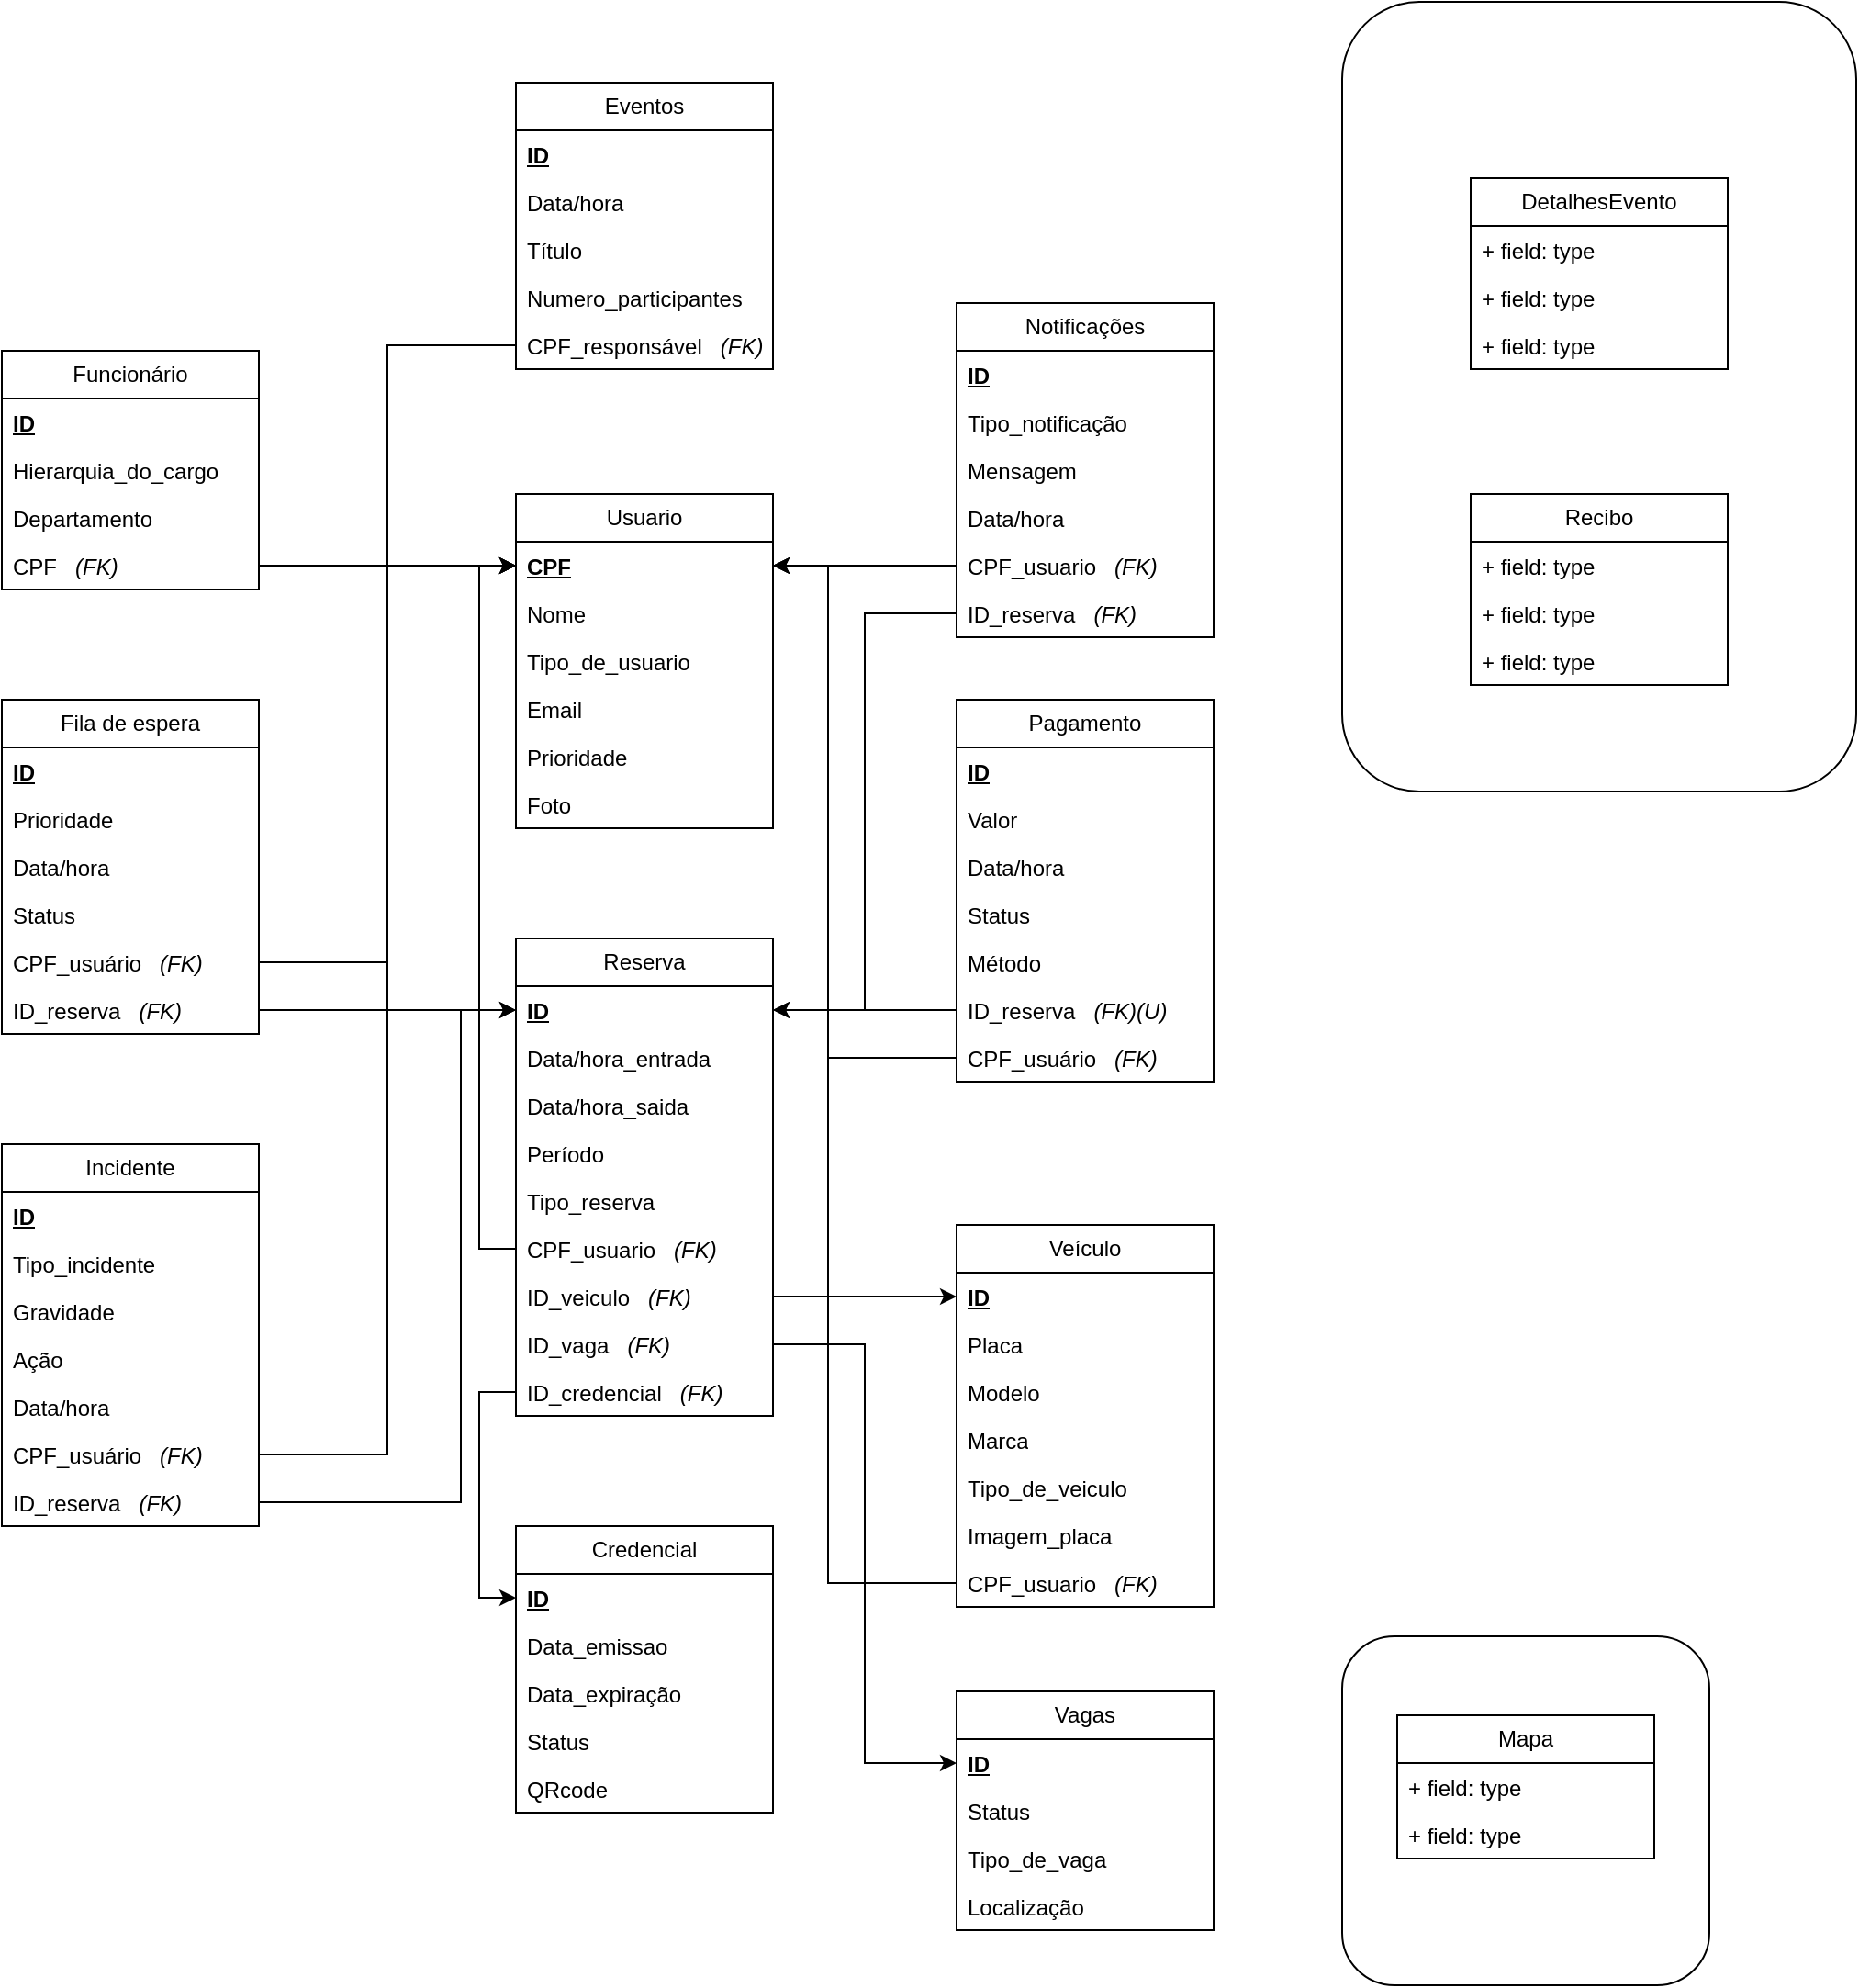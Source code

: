 <mxfile version="27.0.2">
  <diagram name="Page-1" id="e7e014a7-5840-1c2e-5031-d8a46d1fe8dd">
    <mxGraphModel dx="703" dy="776" grid="1" gridSize="10" guides="1" tooltips="1" connect="1" arrows="1" fold="1" page="1" pageScale="1" pageWidth="1169" pageHeight="826" background="none" math="0" shadow="0">
      <root>
        <mxCell id="0" />
        <mxCell id="1" parent="0" />
        <mxCell id="-W8Yc-sKx3KQ_jeNFnQ2-156" value="" style="rounded=1;whiteSpace=wrap;html=1;" vertex="1" parent="1">
          <mxGeometry x="840" y="900" width="200" height="190" as="geometry" />
        </mxCell>
        <mxCell id="-W8Yc-sKx3KQ_jeNFnQ2-155" value="" style="rounded=1;whiteSpace=wrap;html=1;" vertex="1" parent="1">
          <mxGeometry x="840" y="10" width="280" height="430" as="geometry" />
        </mxCell>
        <mxCell id="-W8Yc-sKx3KQ_jeNFnQ2-41" value="Funcionário" style="swimlane;fontStyle=0;childLayout=stackLayout;horizontal=1;startSize=26;fillColor=none;horizontalStack=0;resizeParent=1;resizeParentMax=0;resizeLast=0;collapsible=1;marginBottom=0;whiteSpace=wrap;html=1;" vertex="1" parent="1">
          <mxGeometry x="110" y="200" width="140" height="130" as="geometry" />
        </mxCell>
        <mxCell id="-W8Yc-sKx3KQ_jeNFnQ2-42" value="ID" style="text;strokeColor=none;fillColor=none;align=left;verticalAlign=top;spacingLeft=4;spacingRight=4;overflow=hidden;rotatable=0;points=[[0,0.5],[1,0.5]];portConstraint=eastwest;whiteSpace=wrap;html=1;fontStyle=5" vertex="1" parent="-W8Yc-sKx3KQ_jeNFnQ2-41">
          <mxGeometry y="26" width="140" height="26" as="geometry" />
        </mxCell>
        <mxCell id="-W8Yc-sKx3KQ_jeNFnQ2-43" value="Hierarquia_do_cargo" style="text;strokeColor=none;fillColor=none;align=left;verticalAlign=top;spacingLeft=4;spacingRight=4;overflow=hidden;rotatable=0;points=[[0,0.5],[1,0.5]];portConstraint=eastwest;whiteSpace=wrap;html=1;" vertex="1" parent="-W8Yc-sKx3KQ_jeNFnQ2-41">
          <mxGeometry y="52" width="140" height="26" as="geometry" />
        </mxCell>
        <mxCell id="-W8Yc-sKx3KQ_jeNFnQ2-44" value="Departamento" style="text;strokeColor=none;fillColor=none;align=left;verticalAlign=top;spacingLeft=4;spacingRight=4;overflow=hidden;rotatable=0;points=[[0,0.5],[1,0.5]];portConstraint=eastwest;whiteSpace=wrap;html=1;" vertex="1" parent="-W8Yc-sKx3KQ_jeNFnQ2-41">
          <mxGeometry y="78" width="140" height="26" as="geometry" />
        </mxCell>
        <mxCell id="-W8Yc-sKx3KQ_jeNFnQ2-61" value="CPF&amp;nbsp; &amp;nbsp;&lt;i&gt;(FK)&lt;/i&gt;" style="text;strokeColor=none;fillColor=none;align=left;verticalAlign=top;spacingLeft=4;spacingRight=4;overflow=hidden;rotatable=0;points=[[0,0.5],[1,0.5]];portConstraint=eastwest;whiteSpace=wrap;html=1;" vertex="1" parent="-W8Yc-sKx3KQ_jeNFnQ2-41">
          <mxGeometry y="104" width="140" height="26" as="geometry" />
        </mxCell>
        <mxCell id="-W8Yc-sKx3KQ_jeNFnQ2-45" value="Incidente" style="swimlane;fontStyle=0;childLayout=stackLayout;horizontal=1;startSize=26;fillColor=none;horizontalStack=0;resizeParent=1;resizeParentMax=0;resizeLast=0;collapsible=1;marginBottom=0;whiteSpace=wrap;html=1;" vertex="1" parent="1">
          <mxGeometry x="110" y="632" width="140" height="208" as="geometry" />
        </mxCell>
        <mxCell id="-W8Yc-sKx3KQ_jeNFnQ2-46" value="&lt;span style=&quot;font-weight: 700; text-decoration-line: underline;&quot;&gt;ID&lt;/span&gt;" style="text;strokeColor=none;fillColor=none;align=left;verticalAlign=top;spacingLeft=4;spacingRight=4;overflow=hidden;rotatable=0;points=[[0,0.5],[1,0.5]];portConstraint=eastwest;whiteSpace=wrap;html=1;" vertex="1" parent="-W8Yc-sKx3KQ_jeNFnQ2-45">
          <mxGeometry y="26" width="140" height="26" as="geometry" />
        </mxCell>
        <mxCell id="-W8Yc-sKx3KQ_jeNFnQ2-47" value="Tipo_incidente" style="text;strokeColor=none;fillColor=none;align=left;verticalAlign=top;spacingLeft=4;spacingRight=4;overflow=hidden;rotatable=0;points=[[0,0.5],[1,0.5]];portConstraint=eastwest;whiteSpace=wrap;html=1;" vertex="1" parent="-W8Yc-sKx3KQ_jeNFnQ2-45">
          <mxGeometry y="52" width="140" height="26" as="geometry" />
        </mxCell>
        <mxCell id="-W8Yc-sKx3KQ_jeNFnQ2-48" value="Gravidade" style="text;strokeColor=none;fillColor=none;align=left;verticalAlign=top;spacingLeft=4;spacingRight=4;overflow=hidden;rotatable=0;points=[[0,0.5],[1,0.5]];portConstraint=eastwest;whiteSpace=wrap;html=1;" vertex="1" parent="-W8Yc-sKx3KQ_jeNFnQ2-45">
          <mxGeometry y="78" width="140" height="26" as="geometry" />
        </mxCell>
        <mxCell id="-W8Yc-sKx3KQ_jeNFnQ2-63" value="Ação" style="text;strokeColor=none;fillColor=none;align=left;verticalAlign=top;spacingLeft=4;spacingRight=4;overflow=hidden;rotatable=0;points=[[0,0.5],[1,0.5]];portConstraint=eastwest;whiteSpace=wrap;html=1;" vertex="1" parent="-W8Yc-sKx3KQ_jeNFnQ2-45">
          <mxGeometry y="104" width="140" height="26" as="geometry" />
        </mxCell>
        <mxCell id="-W8Yc-sKx3KQ_jeNFnQ2-64" value="Data/hora" style="text;strokeColor=none;fillColor=none;align=left;verticalAlign=top;spacingLeft=4;spacingRight=4;overflow=hidden;rotatable=0;points=[[0,0.5],[1,0.5]];portConstraint=eastwest;whiteSpace=wrap;html=1;" vertex="1" parent="-W8Yc-sKx3KQ_jeNFnQ2-45">
          <mxGeometry y="130" width="140" height="26" as="geometry" />
        </mxCell>
        <mxCell id="-W8Yc-sKx3KQ_jeNFnQ2-65" value="CPF_usuário&amp;nbsp; &amp;nbsp;&lt;i&gt;(FK)&lt;/i&gt;" style="text;strokeColor=none;fillColor=none;align=left;verticalAlign=top;spacingLeft=4;spacingRight=4;overflow=hidden;rotatable=0;points=[[0,0.5],[1,0.5]];portConstraint=eastwest;whiteSpace=wrap;html=1;" vertex="1" parent="-W8Yc-sKx3KQ_jeNFnQ2-45">
          <mxGeometry y="156" width="140" height="26" as="geometry" />
        </mxCell>
        <mxCell id="-W8Yc-sKx3KQ_jeNFnQ2-66" value="ID_reserva&amp;nbsp; &amp;nbsp;&lt;i&gt;(FK)&lt;/i&gt;" style="text;strokeColor=none;fillColor=none;align=left;verticalAlign=top;spacingLeft=4;spacingRight=4;overflow=hidden;rotatable=0;points=[[0,0.5],[1,0.5]];portConstraint=eastwest;whiteSpace=wrap;html=1;" vertex="1" parent="-W8Yc-sKx3KQ_jeNFnQ2-45">
          <mxGeometry y="182" width="140" height="26" as="geometry" />
        </mxCell>
        <mxCell id="-W8Yc-sKx3KQ_jeNFnQ2-49" value="Fila de espera" style="swimlane;fontStyle=0;childLayout=stackLayout;horizontal=1;startSize=26;fillColor=none;horizontalStack=0;resizeParent=1;resizeParentMax=0;resizeLast=0;collapsible=1;marginBottom=0;whiteSpace=wrap;html=1;" vertex="1" parent="1">
          <mxGeometry x="110" y="390" width="140" height="182" as="geometry" />
        </mxCell>
        <mxCell id="-W8Yc-sKx3KQ_jeNFnQ2-50" value="&lt;span style=&quot;font-weight: 700; text-decoration-line: underline;&quot;&gt;ID&lt;/span&gt;" style="text;strokeColor=none;fillColor=none;align=left;verticalAlign=top;spacingLeft=4;spacingRight=4;overflow=hidden;rotatable=0;points=[[0,0.5],[1,0.5]];portConstraint=eastwest;whiteSpace=wrap;html=1;" vertex="1" parent="-W8Yc-sKx3KQ_jeNFnQ2-49">
          <mxGeometry y="26" width="140" height="26" as="geometry" />
        </mxCell>
        <mxCell id="-W8Yc-sKx3KQ_jeNFnQ2-58" value="Prioridade" style="text;strokeColor=none;fillColor=none;align=left;verticalAlign=top;spacingLeft=4;spacingRight=4;overflow=hidden;rotatable=0;points=[[0,0.5],[1,0.5]];portConstraint=eastwest;whiteSpace=wrap;html=1;" vertex="1" parent="-W8Yc-sKx3KQ_jeNFnQ2-49">
          <mxGeometry y="52" width="140" height="26" as="geometry" />
        </mxCell>
        <mxCell id="-W8Yc-sKx3KQ_jeNFnQ2-51" value="Data/hora" style="text;strokeColor=none;fillColor=none;align=left;verticalAlign=top;spacingLeft=4;spacingRight=4;overflow=hidden;rotatable=0;points=[[0,0.5],[1,0.5]];portConstraint=eastwest;whiteSpace=wrap;html=1;" vertex="1" parent="-W8Yc-sKx3KQ_jeNFnQ2-49">
          <mxGeometry y="78" width="140" height="26" as="geometry" />
        </mxCell>
        <mxCell id="-W8Yc-sKx3KQ_jeNFnQ2-59" value="Status" style="text;strokeColor=none;fillColor=none;align=left;verticalAlign=top;spacingLeft=4;spacingRight=4;overflow=hidden;rotatable=0;points=[[0,0.5],[1,0.5]];portConstraint=eastwest;whiteSpace=wrap;html=1;" vertex="1" parent="-W8Yc-sKx3KQ_jeNFnQ2-49">
          <mxGeometry y="104" width="140" height="26" as="geometry" />
        </mxCell>
        <mxCell id="-W8Yc-sKx3KQ_jeNFnQ2-52" value="CPF_usuário&amp;nbsp; &amp;nbsp;&lt;i&gt;(FK)&lt;/i&gt;" style="text;strokeColor=none;fillColor=none;align=left;verticalAlign=top;spacingLeft=4;spacingRight=4;overflow=hidden;rotatable=0;points=[[0,0.5],[1,0.5]];portConstraint=eastwest;whiteSpace=wrap;html=1;" vertex="1" parent="-W8Yc-sKx3KQ_jeNFnQ2-49">
          <mxGeometry y="130" width="140" height="26" as="geometry" />
        </mxCell>
        <mxCell id="-W8Yc-sKx3KQ_jeNFnQ2-57" value="ID_reserva&amp;nbsp; &amp;nbsp;&lt;i&gt;(FK)&lt;/i&gt;" style="text;strokeColor=none;fillColor=none;align=left;verticalAlign=top;spacingLeft=4;spacingRight=4;overflow=hidden;rotatable=0;points=[[0,0.5],[1,0.5]];portConstraint=eastwest;whiteSpace=wrap;html=1;" vertex="1" parent="-W8Yc-sKx3KQ_jeNFnQ2-49">
          <mxGeometry y="156" width="140" height="26" as="geometry" />
        </mxCell>
        <mxCell id="-W8Yc-sKx3KQ_jeNFnQ2-70" value="Eventos" style="swimlane;fontStyle=0;childLayout=stackLayout;horizontal=1;startSize=26;fillColor=none;horizontalStack=0;resizeParent=1;resizeParentMax=0;resizeLast=0;collapsible=1;marginBottom=0;whiteSpace=wrap;html=1;" vertex="1" parent="1">
          <mxGeometry x="390" y="54" width="140" height="156" as="geometry" />
        </mxCell>
        <mxCell id="-W8Yc-sKx3KQ_jeNFnQ2-71" value="&lt;span style=&quot;font-weight: 700; text-decoration-line: underline;&quot;&gt;ID&lt;/span&gt;" style="text;strokeColor=none;fillColor=none;align=left;verticalAlign=top;spacingLeft=4;spacingRight=4;overflow=hidden;rotatable=0;points=[[0,0.5],[1,0.5]];portConstraint=eastwest;whiteSpace=wrap;html=1;" vertex="1" parent="-W8Yc-sKx3KQ_jeNFnQ2-70">
          <mxGeometry y="26" width="140" height="26" as="geometry" />
        </mxCell>
        <mxCell id="-W8Yc-sKx3KQ_jeNFnQ2-72" value="Data/hora" style="text;strokeColor=none;fillColor=none;align=left;verticalAlign=top;spacingLeft=4;spacingRight=4;overflow=hidden;rotatable=0;points=[[0,0.5],[1,0.5]];portConstraint=eastwest;whiteSpace=wrap;html=1;" vertex="1" parent="-W8Yc-sKx3KQ_jeNFnQ2-70">
          <mxGeometry y="52" width="140" height="26" as="geometry" />
        </mxCell>
        <mxCell id="-W8Yc-sKx3KQ_jeNFnQ2-73" value="Título" style="text;strokeColor=none;fillColor=none;align=left;verticalAlign=top;spacingLeft=4;spacingRight=4;overflow=hidden;rotatable=0;points=[[0,0.5],[1,0.5]];portConstraint=eastwest;whiteSpace=wrap;html=1;" vertex="1" parent="-W8Yc-sKx3KQ_jeNFnQ2-70">
          <mxGeometry y="78" width="140" height="26" as="geometry" />
        </mxCell>
        <mxCell id="-W8Yc-sKx3KQ_jeNFnQ2-102" value="Numero_participantes" style="text;strokeColor=none;fillColor=none;align=left;verticalAlign=top;spacingLeft=4;spacingRight=4;overflow=hidden;rotatable=0;points=[[0,0.5],[1,0.5]];portConstraint=eastwest;whiteSpace=wrap;html=1;" vertex="1" parent="-W8Yc-sKx3KQ_jeNFnQ2-70">
          <mxGeometry y="104" width="140" height="26" as="geometry" />
        </mxCell>
        <mxCell id="-W8Yc-sKx3KQ_jeNFnQ2-103" value="CPF_responsável&amp;nbsp; &amp;nbsp;&lt;i&gt;(FK)&lt;/i&gt;" style="text;strokeColor=none;fillColor=none;align=left;verticalAlign=top;spacingLeft=4;spacingRight=4;overflow=hidden;rotatable=0;points=[[0,0.5],[1,0.5]];portConstraint=eastwest;whiteSpace=wrap;html=1;" vertex="1" parent="-W8Yc-sKx3KQ_jeNFnQ2-70">
          <mxGeometry y="130" width="140" height="26" as="geometry" />
        </mxCell>
        <mxCell id="-W8Yc-sKx3KQ_jeNFnQ2-74" value="Usuario" style="swimlane;fontStyle=0;childLayout=stackLayout;horizontal=1;startSize=26;fillColor=none;horizontalStack=0;resizeParent=1;resizeParentMax=0;resizeLast=0;collapsible=1;marginBottom=0;whiteSpace=wrap;html=1;" vertex="1" parent="1">
          <mxGeometry x="390" y="278" width="140" height="182" as="geometry" />
        </mxCell>
        <mxCell id="-W8Yc-sKx3KQ_jeNFnQ2-75" value="&lt;b&gt;&lt;u&gt;CPF&lt;/u&gt;&lt;/b&gt;" style="text;strokeColor=none;fillColor=none;align=left;verticalAlign=top;spacingLeft=4;spacingRight=4;overflow=hidden;rotatable=0;points=[[0,0.5],[1,0.5]];portConstraint=eastwest;whiteSpace=wrap;html=1;" vertex="1" parent="-W8Yc-sKx3KQ_jeNFnQ2-74">
          <mxGeometry y="26" width="140" height="26" as="geometry" />
        </mxCell>
        <mxCell id="-W8Yc-sKx3KQ_jeNFnQ2-76" value="Nome" style="text;strokeColor=none;fillColor=none;align=left;verticalAlign=top;spacingLeft=4;spacingRight=4;overflow=hidden;rotatable=0;points=[[0,0.5],[1,0.5]];portConstraint=eastwest;whiteSpace=wrap;html=1;" vertex="1" parent="-W8Yc-sKx3KQ_jeNFnQ2-74">
          <mxGeometry y="52" width="140" height="26" as="geometry" />
        </mxCell>
        <mxCell id="-W8Yc-sKx3KQ_jeNFnQ2-77" value="Tipo_de_usuario" style="text;strokeColor=none;fillColor=none;align=left;verticalAlign=top;spacingLeft=4;spacingRight=4;overflow=hidden;rotatable=0;points=[[0,0.5],[1,0.5]];portConstraint=eastwest;whiteSpace=wrap;html=1;" vertex="1" parent="-W8Yc-sKx3KQ_jeNFnQ2-74">
          <mxGeometry y="78" width="140" height="26" as="geometry" />
        </mxCell>
        <mxCell id="-W8Yc-sKx3KQ_jeNFnQ2-104" value="Email" style="text;strokeColor=none;fillColor=none;align=left;verticalAlign=top;spacingLeft=4;spacingRight=4;overflow=hidden;rotatable=0;points=[[0,0.5],[1,0.5]];portConstraint=eastwest;whiteSpace=wrap;html=1;" vertex="1" parent="-W8Yc-sKx3KQ_jeNFnQ2-74">
          <mxGeometry y="104" width="140" height="26" as="geometry" />
        </mxCell>
        <mxCell id="-W8Yc-sKx3KQ_jeNFnQ2-105" value="Prioridade" style="text;strokeColor=none;fillColor=none;align=left;verticalAlign=top;spacingLeft=4;spacingRight=4;overflow=hidden;rotatable=0;points=[[0,0.5],[1,0.5]];portConstraint=eastwest;whiteSpace=wrap;html=1;" vertex="1" parent="-W8Yc-sKx3KQ_jeNFnQ2-74">
          <mxGeometry y="130" width="140" height="26" as="geometry" />
        </mxCell>
        <mxCell id="-W8Yc-sKx3KQ_jeNFnQ2-106" value="Foto" style="text;strokeColor=none;fillColor=none;align=left;verticalAlign=top;spacingLeft=4;spacingRight=4;overflow=hidden;rotatable=0;points=[[0,0.5],[1,0.5]];portConstraint=eastwest;whiteSpace=wrap;html=1;" vertex="1" parent="-W8Yc-sKx3KQ_jeNFnQ2-74">
          <mxGeometry y="156" width="140" height="26" as="geometry" />
        </mxCell>
        <mxCell id="-W8Yc-sKx3KQ_jeNFnQ2-78" value="Reserva" style="swimlane;fontStyle=0;childLayout=stackLayout;horizontal=1;startSize=26;fillColor=none;horizontalStack=0;resizeParent=1;resizeParentMax=0;resizeLast=0;collapsible=1;marginBottom=0;whiteSpace=wrap;html=1;" vertex="1" parent="1">
          <mxGeometry x="390" y="520" width="140" height="260" as="geometry" />
        </mxCell>
        <mxCell id="-W8Yc-sKx3KQ_jeNFnQ2-79" value="&lt;span style=&quot;font-weight: 700; text-decoration-line: underline;&quot;&gt;ID&lt;/span&gt;" style="text;strokeColor=none;fillColor=none;align=left;verticalAlign=top;spacingLeft=4;spacingRight=4;overflow=hidden;rotatable=0;points=[[0,0.5],[1,0.5]];portConstraint=eastwest;whiteSpace=wrap;html=1;" vertex="1" parent="-W8Yc-sKx3KQ_jeNFnQ2-78">
          <mxGeometry y="26" width="140" height="26" as="geometry" />
        </mxCell>
        <mxCell id="-W8Yc-sKx3KQ_jeNFnQ2-80" value="Data/hora_entrada" style="text;strokeColor=none;fillColor=none;align=left;verticalAlign=top;spacingLeft=4;spacingRight=4;overflow=hidden;rotatable=0;points=[[0,0.5],[1,0.5]];portConstraint=eastwest;whiteSpace=wrap;html=1;" vertex="1" parent="-W8Yc-sKx3KQ_jeNFnQ2-78">
          <mxGeometry y="52" width="140" height="26" as="geometry" />
        </mxCell>
        <mxCell id="-W8Yc-sKx3KQ_jeNFnQ2-81" value="Data/hora_saida" style="text;strokeColor=none;fillColor=none;align=left;verticalAlign=top;spacingLeft=4;spacingRight=4;overflow=hidden;rotatable=0;points=[[0,0.5],[1,0.5]];portConstraint=eastwest;whiteSpace=wrap;html=1;" vertex="1" parent="-W8Yc-sKx3KQ_jeNFnQ2-78">
          <mxGeometry y="78" width="140" height="26" as="geometry" />
        </mxCell>
        <mxCell id="-W8Yc-sKx3KQ_jeNFnQ2-107" value="Período" style="text;strokeColor=none;fillColor=none;align=left;verticalAlign=top;spacingLeft=4;spacingRight=4;overflow=hidden;rotatable=0;points=[[0,0.5],[1,0.5]];portConstraint=eastwest;whiteSpace=wrap;html=1;" vertex="1" parent="-W8Yc-sKx3KQ_jeNFnQ2-78">
          <mxGeometry y="104" width="140" height="26" as="geometry" />
        </mxCell>
        <mxCell id="-W8Yc-sKx3KQ_jeNFnQ2-108" value="Tipo_reserva" style="text;strokeColor=none;fillColor=none;align=left;verticalAlign=top;spacingLeft=4;spacingRight=4;overflow=hidden;rotatable=0;points=[[0,0.5],[1,0.5]];portConstraint=eastwest;whiteSpace=wrap;html=1;" vertex="1" parent="-W8Yc-sKx3KQ_jeNFnQ2-78">
          <mxGeometry y="130" width="140" height="26" as="geometry" />
        </mxCell>
        <mxCell id="-W8Yc-sKx3KQ_jeNFnQ2-112" value="CPF_usuario&amp;nbsp; &amp;nbsp;&lt;i&gt;(FK)&lt;/i&gt;" style="text;strokeColor=none;fillColor=none;align=left;verticalAlign=top;spacingLeft=4;spacingRight=4;overflow=hidden;rotatable=0;points=[[0,0.5],[1,0.5]];portConstraint=eastwest;whiteSpace=wrap;html=1;" vertex="1" parent="-W8Yc-sKx3KQ_jeNFnQ2-78">
          <mxGeometry y="156" width="140" height="26" as="geometry" />
        </mxCell>
        <mxCell id="-W8Yc-sKx3KQ_jeNFnQ2-111" value="ID_veiculo&amp;nbsp; &amp;nbsp;&lt;i&gt;(FK)&lt;/i&gt;" style="text;strokeColor=none;fillColor=none;align=left;verticalAlign=top;spacingLeft=4;spacingRight=4;overflow=hidden;rotatable=0;points=[[0,0.5],[1,0.5]];portConstraint=eastwest;whiteSpace=wrap;html=1;" vertex="1" parent="-W8Yc-sKx3KQ_jeNFnQ2-78">
          <mxGeometry y="182" width="140" height="26" as="geometry" />
        </mxCell>
        <mxCell id="-W8Yc-sKx3KQ_jeNFnQ2-110" value="ID_vaga&amp;nbsp; &amp;nbsp;&lt;i&gt;(FK)&lt;/i&gt;" style="text;strokeColor=none;fillColor=none;align=left;verticalAlign=top;spacingLeft=4;spacingRight=4;overflow=hidden;rotatable=0;points=[[0,0.5],[1,0.5]];portConstraint=eastwest;whiteSpace=wrap;html=1;" vertex="1" parent="-W8Yc-sKx3KQ_jeNFnQ2-78">
          <mxGeometry y="208" width="140" height="26" as="geometry" />
        </mxCell>
        <mxCell id="-W8Yc-sKx3KQ_jeNFnQ2-109" value="ID_credencial&amp;nbsp; &amp;nbsp;&lt;i&gt;(FK)&lt;/i&gt;" style="text;strokeColor=none;fillColor=none;align=left;verticalAlign=top;spacingLeft=4;spacingRight=4;overflow=hidden;rotatable=0;points=[[0,0.5],[1,0.5]];portConstraint=eastwest;whiteSpace=wrap;html=1;" vertex="1" parent="-W8Yc-sKx3KQ_jeNFnQ2-78">
          <mxGeometry y="234" width="140" height="26" as="geometry" />
        </mxCell>
        <mxCell id="-W8Yc-sKx3KQ_jeNFnQ2-82" value="Credencial" style="swimlane;fontStyle=0;childLayout=stackLayout;horizontal=1;startSize=26;fillColor=none;horizontalStack=0;resizeParent=1;resizeParentMax=0;resizeLast=0;collapsible=1;marginBottom=0;whiteSpace=wrap;html=1;" vertex="1" parent="1">
          <mxGeometry x="390" y="840" width="140" height="156" as="geometry" />
        </mxCell>
        <mxCell id="-W8Yc-sKx3KQ_jeNFnQ2-83" value="&lt;span style=&quot;font-weight: 700; text-decoration-line: underline;&quot;&gt;ID&lt;/span&gt;" style="text;strokeColor=none;fillColor=none;align=left;verticalAlign=top;spacingLeft=4;spacingRight=4;overflow=hidden;rotatable=0;points=[[0,0.5],[1,0.5]];portConstraint=eastwest;whiteSpace=wrap;html=1;" vertex="1" parent="-W8Yc-sKx3KQ_jeNFnQ2-82">
          <mxGeometry y="26" width="140" height="26" as="geometry" />
        </mxCell>
        <mxCell id="-W8Yc-sKx3KQ_jeNFnQ2-84" value="Data_emissao" style="text;strokeColor=none;fillColor=none;align=left;verticalAlign=top;spacingLeft=4;spacingRight=4;overflow=hidden;rotatable=0;points=[[0,0.5],[1,0.5]];portConstraint=eastwest;whiteSpace=wrap;html=1;" vertex="1" parent="-W8Yc-sKx3KQ_jeNFnQ2-82">
          <mxGeometry y="52" width="140" height="26" as="geometry" />
        </mxCell>
        <mxCell id="-W8Yc-sKx3KQ_jeNFnQ2-85" value="Data_expiração" style="text;strokeColor=none;fillColor=none;align=left;verticalAlign=top;spacingLeft=4;spacingRight=4;overflow=hidden;rotatable=0;points=[[0,0.5],[1,0.5]];portConstraint=eastwest;whiteSpace=wrap;html=1;" vertex="1" parent="-W8Yc-sKx3KQ_jeNFnQ2-82">
          <mxGeometry y="78" width="140" height="26" as="geometry" />
        </mxCell>
        <mxCell id="-W8Yc-sKx3KQ_jeNFnQ2-113" value="Status" style="text;strokeColor=none;fillColor=none;align=left;verticalAlign=top;spacingLeft=4;spacingRight=4;overflow=hidden;rotatable=0;points=[[0,0.5],[1,0.5]];portConstraint=eastwest;whiteSpace=wrap;html=1;" vertex="1" parent="-W8Yc-sKx3KQ_jeNFnQ2-82">
          <mxGeometry y="104" width="140" height="26" as="geometry" />
        </mxCell>
        <mxCell id="-W8Yc-sKx3KQ_jeNFnQ2-114" value="QRcode" style="text;strokeColor=none;fillColor=none;align=left;verticalAlign=top;spacingLeft=4;spacingRight=4;overflow=hidden;rotatable=0;points=[[0,0.5],[1,0.5]];portConstraint=eastwest;whiteSpace=wrap;html=1;" vertex="1" parent="-W8Yc-sKx3KQ_jeNFnQ2-82">
          <mxGeometry y="130" width="140" height="26" as="geometry" />
        </mxCell>
        <mxCell id="-W8Yc-sKx3KQ_jeNFnQ2-86" value="Notificações" style="swimlane;fontStyle=0;childLayout=stackLayout;horizontal=1;startSize=26;fillColor=none;horizontalStack=0;resizeParent=1;resizeParentMax=0;resizeLast=0;collapsible=1;marginBottom=0;whiteSpace=wrap;html=1;" vertex="1" parent="1">
          <mxGeometry x="630" y="174" width="140" height="182" as="geometry" />
        </mxCell>
        <mxCell id="-W8Yc-sKx3KQ_jeNFnQ2-87" value="&lt;span style=&quot;font-weight: 700; text-decoration-line: underline;&quot;&gt;ID&lt;/span&gt;" style="text;strokeColor=none;fillColor=none;align=left;verticalAlign=top;spacingLeft=4;spacingRight=4;overflow=hidden;rotatable=0;points=[[0,0.5],[1,0.5]];portConstraint=eastwest;whiteSpace=wrap;html=1;" vertex="1" parent="-W8Yc-sKx3KQ_jeNFnQ2-86">
          <mxGeometry y="26" width="140" height="26" as="geometry" />
        </mxCell>
        <mxCell id="-W8Yc-sKx3KQ_jeNFnQ2-88" value="Tipo_notificação" style="text;strokeColor=none;fillColor=none;align=left;verticalAlign=top;spacingLeft=4;spacingRight=4;overflow=hidden;rotatable=0;points=[[0,0.5],[1,0.5]];portConstraint=eastwest;whiteSpace=wrap;html=1;" vertex="1" parent="-W8Yc-sKx3KQ_jeNFnQ2-86">
          <mxGeometry y="52" width="140" height="26" as="geometry" />
        </mxCell>
        <mxCell id="-W8Yc-sKx3KQ_jeNFnQ2-89" value="Mensagem" style="text;strokeColor=none;fillColor=none;align=left;verticalAlign=top;spacingLeft=4;spacingRight=4;overflow=hidden;rotatable=0;points=[[0,0.5],[1,0.5]];portConstraint=eastwest;whiteSpace=wrap;html=1;" vertex="1" parent="-W8Yc-sKx3KQ_jeNFnQ2-86">
          <mxGeometry y="78" width="140" height="26" as="geometry" />
        </mxCell>
        <mxCell id="-W8Yc-sKx3KQ_jeNFnQ2-115" value="Data/hora" style="text;strokeColor=none;fillColor=none;align=left;verticalAlign=top;spacingLeft=4;spacingRight=4;overflow=hidden;rotatable=0;points=[[0,0.5],[1,0.5]];portConstraint=eastwest;whiteSpace=wrap;html=1;" vertex="1" parent="-W8Yc-sKx3KQ_jeNFnQ2-86">
          <mxGeometry y="104" width="140" height="26" as="geometry" />
        </mxCell>
        <mxCell id="-W8Yc-sKx3KQ_jeNFnQ2-116" value="CPF_usuario&amp;nbsp; &amp;nbsp;&lt;i&gt;(FK)&lt;/i&gt;" style="text;strokeColor=none;fillColor=none;align=left;verticalAlign=top;spacingLeft=4;spacingRight=4;overflow=hidden;rotatable=0;points=[[0,0.5],[1,0.5]];portConstraint=eastwest;whiteSpace=wrap;html=1;" vertex="1" parent="-W8Yc-sKx3KQ_jeNFnQ2-86">
          <mxGeometry y="130" width="140" height="26" as="geometry" />
        </mxCell>
        <mxCell id="-W8Yc-sKx3KQ_jeNFnQ2-117" value="ID_reserva&amp;nbsp; &amp;nbsp;&lt;i&gt;(FK)&lt;/i&gt;" style="text;strokeColor=none;fillColor=none;align=left;verticalAlign=top;spacingLeft=4;spacingRight=4;overflow=hidden;rotatable=0;points=[[0,0.5],[1,0.5]];portConstraint=eastwest;whiteSpace=wrap;html=1;" vertex="1" parent="-W8Yc-sKx3KQ_jeNFnQ2-86">
          <mxGeometry y="156" width="140" height="26" as="geometry" />
        </mxCell>
        <mxCell id="-W8Yc-sKx3KQ_jeNFnQ2-90" value="Pagamento" style="swimlane;fontStyle=0;childLayout=stackLayout;horizontal=1;startSize=26;fillColor=none;horizontalStack=0;resizeParent=1;resizeParentMax=0;resizeLast=0;collapsible=1;marginBottom=0;whiteSpace=wrap;html=1;" vertex="1" parent="1">
          <mxGeometry x="630" y="390" width="140" height="208" as="geometry" />
        </mxCell>
        <mxCell id="-W8Yc-sKx3KQ_jeNFnQ2-91" value="&lt;span style=&quot;font-weight: 700; text-decoration-line: underline;&quot;&gt;ID&lt;/span&gt;" style="text;strokeColor=none;fillColor=none;align=left;verticalAlign=top;spacingLeft=4;spacingRight=4;overflow=hidden;rotatable=0;points=[[0,0.5],[1,0.5]];portConstraint=eastwest;whiteSpace=wrap;html=1;" vertex="1" parent="-W8Yc-sKx3KQ_jeNFnQ2-90">
          <mxGeometry y="26" width="140" height="26" as="geometry" />
        </mxCell>
        <mxCell id="-W8Yc-sKx3KQ_jeNFnQ2-92" value="Valor" style="text;strokeColor=none;fillColor=none;align=left;verticalAlign=top;spacingLeft=4;spacingRight=4;overflow=hidden;rotatable=0;points=[[0,0.5],[1,0.5]];portConstraint=eastwest;whiteSpace=wrap;html=1;" vertex="1" parent="-W8Yc-sKx3KQ_jeNFnQ2-90">
          <mxGeometry y="52" width="140" height="26" as="geometry" />
        </mxCell>
        <mxCell id="-W8Yc-sKx3KQ_jeNFnQ2-93" value="Data/hora" style="text;strokeColor=none;fillColor=none;align=left;verticalAlign=top;spacingLeft=4;spacingRight=4;overflow=hidden;rotatable=0;points=[[0,0.5],[1,0.5]];portConstraint=eastwest;whiteSpace=wrap;html=1;" vertex="1" parent="-W8Yc-sKx3KQ_jeNFnQ2-90">
          <mxGeometry y="78" width="140" height="26" as="geometry" />
        </mxCell>
        <mxCell id="-W8Yc-sKx3KQ_jeNFnQ2-118" value="Status" style="text;strokeColor=none;fillColor=none;align=left;verticalAlign=top;spacingLeft=4;spacingRight=4;overflow=hidden;rotatable=0;points=[[0,0.5],[1,0.5]];portConstraint=eastwest;whiteSpace=wrap;html=1;" vertex="1" parent="-W8Yc-sKx3KQ_jeNFnQ2-90">
          <mxGeometry y="104" width="140" height="26" as="geometry" />
        </mxCell>
        <mxCell id="-W8Yc-sKx3KQ_jeNFnQ2-121" value="Método" style="text;strokeColor=none;fillColor=none;align=left;verticalAlign=top;spacingLeft=4;spacingRight=4;overflow=hidden;rotatable=0;points=[[0,0.5],[1,0.5]];portConstraint=eastwest;whiteSpace=wrap;html=1;" vertex="1" parent="-W8Yc-sKx3KQ_jeNFnQ2-90">
          <mxGeometry y="130" width="140" height="26" as="geometry" />
        </mxCell>
        <mxCell id="-W8Yc-sKx3KQ_jeNFnQ2-120" value="ID_reserva&amp;nbsp; &amp;nbsp;&lt;i&gt;(FK)(U)&lt;/i&gt;" style="text;strokeColor=none;fillColor=none;align=left;verticalAlign=top;spacingLeft=4;spacingRight=4;overflow=hidden;rotatable=0;points=[[0,0.5],[1,0.5]];portConstraint=eastwest;whiteSpace=wrap;html=1;" vertex="1" parent="-W8Yc-sKx3KQ_jeNFnQ2-90">
          <mxGeometry y="156" width="140" height="26" as="geometry" />
        </mxCell>
        <mxCell id="-W8Yc-sKx3KQ_jeNFnQ2-119" value="CPF_usuário&amp;nbsp; &amp;nbsp;&lt;i&gt;(FK)&lt;/i&gt;" style="text;strokeColor=none;fillColor=none;align=left;verticalAlign=top;spacingLeft=4;spacingRight=4;overflow=hidden;rotatable=0;points=[[0,0.5],[1,0.5]];portConstraint=eastwest;whiteSpace=wrap;html=1;" vertex="1" parent="-W8Yc-sKx3KQ_jeNFnQ2-90">
          <mxGeometry y="182" width="140" height="26" as="geometry" />
        </mxCell>
        <mxCell id="-W8Yc-sKx3KQ_jeNFnQ2-94" value="Veículo" style="swimlane;fontStyle=0;childLayout=stackLayout;horizontal=1;startSize=26;fillColor=none;horizontalStack=0;resizeParent=1;resizeParentMax=0;resizeLast=0;collapsible=1;marginBottom=0;whiteSpace=wrap;html=1;" vertex="1" parent="1">
          <mxGeometry x="630" y="676" width="140" height="208" as="geometry" />
        </mxCell>
        <mxCell id="-W8Yc-sKx3KQ_jeNFnQ2-95" value="&lt;span style=&quot;font-weight: 700; text-decoration-line: underline;&quot;&gt;ID&lt;/span&gt;" style="text;strokeColor=none;fillColor=none;align=left;verticalAlign=top;spacingLeft=4;spacingRight=4;overflow=hidden;rotatable=0;points=[[0,0.5],[1,0.5]];portConstraint=eastwest;whiteSpace=wrap;html=1;" vertex="1" parent="-W8Yc-sKx3KQ_jeNFnQ2-94">
          <mxGeometry y="26" width="140" height="26" as="geometry" />
        </mxCell>
        <mxCell id="-W8Yc-sKx3KQ_jeNFnQ2-96" value="Placa" style="text;strokeColor=none;fillColor=none;align=left;verticalAlign=top;spacingLeft=4;spacingRight=4;overflow=hidden;rotatable=0;points=[[0,0.5],[1,0.5]];portConstraint=eastwest;whiteSpace=wrap;html=1;" vertex="1" parent="-W8Yc-sKx3KQ_jeNFnQ2-94">
          <mxGeometry y="52" width="140" height="26" as="geometry" />
        </mxCell>
        <mxCell id="-W8Yc-sKx3KQ_jeNFnQ2-97" value="Modelo" style="text;strokeColor=none;fillColor=none;align=left;verticalAlign=top;spacingLeft=4;spacingRight=4;overflow=hidden;rotatable=0;points=[[0,0.5],[1,0.5]];portConstraint=eastwest;whiteSpace=wrap;html=1;" vertex="1" parent="-W8Yc-sKx3KQ_jeNFnQ2-94">
          <mxGeometry y="78" width="140" height="26" as="geometry" />
        </mxCell>
        <mxCell id="-W8Yc-sKx3KQ_jeNFnQ2-122" value="Marca" style="text;strokeColor=none;fillColor=none;align=left;verticalAlign=top;spacingLeft=4;spacingRight=4;overflow=hidden;rotatable=0;points=[[0,0.5],[1,0.5]];portConstraint=eastwest;whiteSpace=wrap;html=1;" vertex="1" parent="-W8Yc-sKx3KQ_jeNFnQ2-94">
          <mxGeometry y="104" width="140" height="26" as="geometry" />
        </mxCell>
        <mxCell id="-W8Yc-sKx3KQ_jeNFnQ2-124" value="Tipo_de_veiculo" style="text;strokeColor=none;fillColor=none;align=left;verticalAlign=top;spacingLeft=4;spacingRight=4;overflow=hidden;rotatable=0;points=[[0,0.5],[1,0.5]];portConstraint=eastwest;whiteSpace=wrap;html=1;" vertex="1" parent="-W8Yc-sKx3KQ_jeNFnQ2-94">
          <mxGeometry y="130" width="140" height="26" as="geometry" />
        </mxCell>
        <mxCell id="-W8Yc-sKx3KQ_jeNFnQ2-125" value="Imagem_placa" style="text;strokeColor=none;fillColor=none;align=left;verticalAlign=top;spacingLeft=4;spacingRight=4;overflow=hidden;rotatable=0;points=[[0,0.5],[1,0.5]];portConstraint=eastwest;whiteSpace=wrap;html=1;" vertex="1" parent="-W8Yc-sKx3KQ_jeNFnQ2-94">
          <mxGeometry y="156" width="140" height="26" as="geometry" />
        </mxCell>
        <mxCell id="-W8Yc-sKx3KQ_jeNFnQ2-123" value="CPF_usuario&amp;nbsp; &amp;nbsp;&lt;i&gt;(FK)&lt;/i&gt;" style="text;strokeColor=none;fillColor=none;align=left;verticalAlign=top;spacingLeft=4;spacingRight=4;overflow=hidden;rotatable=0;points=[[0,0.5],[1,0.5]];portConstraint=eastwest;whiteSpace=wrap;html=1;" vertex="1" parent="-W8Yc-sKx3KQ_jeNFnQ2-94">
          <mxGeometry y="182" width="140" height="26" as="geometry" />
        </mxCell>
        <mxCell id="-W8Yc-sKx3KQ_jeNFnQ2-98" value="Vagas" style="swimlane;fontStyle=0;childLayout=stackLayout;horizontal=1;startSize=26;fillColor=none;horizontalStack=0;resizeParent=1;resizeParentMax=0;resizeLast=0;collapsible=1;marginBottom=0;whiteSpace=wrap;html=1;" vertex="1" parent="1">
          <mxGeometry x="630" y="930" width="140" height="130" as="geometry" />
        </mxCell>
        <mxCell id="-W8Yc-sKx3KQ_jeNFnQ2-99" value="&lt;span style=&quot;font-weight: 700; text-decoration-line: underline;&quot;&gt;ID&lt;/span&gt;" style="text;strokeColor=none;fillColor=none;align=left;verticalAlign=top;spacingLeft=4;spacingRight=4;overflow=hidden;rotatable=0;points=[[0,0.5],[1,0.5]];portConstraint=eastwest;whiteSpace=wrap;html=1;" vertex="1" parent="-W8Yc-sKx3KQ_jeNFnQ2-98">
          <mxGeometry y="26" width="140" height="26" as="geometry" />
        </mxCell>
        <mxCell id="-W8Yc-sKx3KQ_jeNFnQ2-100" value="Status" style="text;strokeColor=none;fillColor=none;align=left;verticalAlign=top;spacingLeft=4;spacingRight=4;overflow=hidden;rotatable=0;points=[[0,0.5],[1,0.5]];portConstraint=eastwest;whiteSpace=wrap;html=1;" vertex="1" parent="-W8Yc-sKx3KQ_jeNFnQ2-98">
          <mxGeometry y="52" width="140" height="26" as="geometry" />
        </mxCell>
        <mxCell id="-W8Yc-sKx3KQ_jeNFnQ2-101" value="Tipo_de_vaga" style="text;strokeColor=none;fillColor=none;align=left;verticalAlign=top;spacingLeft=4;spacingRight=4;overflow=hidden;rotatable=0;points=[[0,0.5],[1,0.5]];portConstraint=eastwest;whiteSpace=wrap;html=1;" vertex="1" parent="-W8Yc-sKx3KQ_jeNFnQ2-98">
          <mxGeometry y="78" width="140" height="26" as="geometry" />
        </mxCell>
        <mxCell id="-W8Yc-sKx3KQ_jeNFnQ2-126" value="Localização" style="text;strokeColor=none;fillColor=none;align=left;verticalAlign=top;spacingLeft=4;spacingRight=4;overflow=hidden;rotatable=0;points=[[0,0.5],[1,0.5]];portConstraint=eastwest;whiteSpace=wrap;html=1;" vertex="1" parent="-W8Yc-sKx3KQ_jeNFnQ2-98">
          <mxGeometry y="104" width="140" height="26" as="geometry" />
        </mxCell>
        <mxCell id="-W8Yc-sKx3KQ_jeNFnQ2-127" style="edgeStyle=orthogonalEdgeStyle;rounded=0;orthogonalLoop=1;jettySize=auto;html=1;exitX=1;exitY=0.5;exitDx=0;exitDy=0;entryX=0;entryY=0.5;entryDx=0;entryDy=0;" edge="1" parent="1" source="-W8Yc-sKx3KQ_jeNFnQ2-61" target="-W8Yc-sKx3KQ_jeNFnQ2-75">
          <mxGeometry relative="1" as="geometry" />
        </mxCell>
        <mxCell id="-W8Yc-sKx3KQ_jeNFnQ2-128" style="edgeStyle=orthogonalEdgeStyle;rounded=0;orthogonalLoop=1;jettySize=auto;html=1;exitX=1;exitY=0.5;exitDx=0;exitDy=0;entryX=0;entryY=0.5;entryDx=0;entryDy=0;" edge="1" parent="1" source="-W8Yc-sKx3KQ_jeNFnQ2-52" target="-W8Yc-sKx3KQ_jeNFnQ2-75">
          <mxGeometry relative="1" as="geometry" />
        </mxCell>
        <mxCell id="-W8Yc-sKx3KQ_jeNFnQ2-129" style="edgeStyle=orthogonalEdgeStyle;rounded=0;orthogonalLoop=1;jettySize=auto;html=1;exitX=1;exitY=0.5;exitDx=0;exitDy=0;entryX=0;entryY=0.5;entryDx=0;entryDy=0;" edge="1" parent="1" source="-W8Yc-sKx3KQ_jeNFnQ2-57" target="-W8Yc-sKx3KQ_jeNFnQ2-79">
          <mxGeometry relative="1" as="geometry" />
        </mxCell>
        <mxCell id="-W8Yc-sKx3KQ_jeNFnQ2-130" style="edgeStyle=orthogonalEdgeStyle;rounded=0;orthogonalLoop=1;jettySize=auto;html=1;exitX=1;exitY=0.5;exitDx=0;exitDy=0;entryX=0;entryY=0.5;entryDx=0;entryDy=0;" edge="1" parent="1" source="-W8Yc-sKx3KQ_jeNFnQ2-65" target="-W8Yc-sKx3KQ_jeNFnQ2-75">
          <mxGeometry relative="1" as="geometry" />
        </mxCell>
        <mxCell id="-W8Yc-sKx3KQ_jeNFnQ2-131" style="edgeStyle=orthogonalEdgeStyle;rounded=0;orthogonalLoop=1;jettySize=auto;html=1;exitX=1;exitY=0.5;exitDx=0;exitDy=0;entryX=0;entryY=0.5;entryDx=0;entryDy=0;" edge="1" parent="1" source="-W8Yc-sKx3KQ_jeNFnQ2-66" target="-W8Yc-sKx3KQ_jeNFnQ2-79">
          <mxGeometry relative="1" as="geometry">
            <Array as="points">
              <mxPoint x="360" y="827" />
              <mxPoint x="360" y="559" />
            </Array>
          </mxGeometry>
        </mxCell>
        <mxCell id="-W8Yc-sKx3KQ_jeNFnQ2-132" style="edgeStyle=orthogonalEdgeStyle;rounded=0;orthogonalLoop=1;jettySize=auto;html=1;exitX=0;exitY=0.5;exitDx=0;exitDy=0;entryX=0;entryY=0.5;entryDx=0;entryDy=0;" edge="1" parent="1" source="-W8Yc-sKx3KQ_jeNFnQ2-103" target="-W8Yc-sKx3KQ_jeNFnQ2-75">
          <mxGeometry relative="1" as="geometry">
            <Array as="points">
              <mxPoint x="320" y="197" />
              <mxPoint x="320" y="317" />
            </Array>
          </mxGeometry>
        </mxCell>
        <mxCell id="-W8Yc-sKx3KQ_jeNFnQ2-133" style="edgeStyle=orthogonalEdgeStyle;rounded=0;orthogonalLoop=1;jettySize=auto;html=1;exitX=0;exitY=0.5;exitDx=0;exitDy=0;entryX=0;entryY=0.5;entryDx=0;entryDy=0;" edge="1" parent="1" source="-W8Yc-sKx3KQ_jeNFnQ2-109" target="-W8Yc-sKx3KQ_jeNFnQ2-83">
          <mxGeometry relative="1" as="geometry" />
        </mxCell>
        <mxCell id="-W8Yc-sKx3KQ_jeNFnQ2-135" style="edgeStyle=orthogonalEdgeStyle;rounded=0;orthogonalLoop=1;jettySize=auto;html=1;exitX=0;exitY=0.5;exitDx=0;exitDy=0;entryX=0;entryY=0.5;entryDx=0;entryDy=0;" edge="1" parent="1" source="-W8Yc-sKx3KQ_jeNFnQ2-112" target="-W8Yc-sKx3KQ_jeNFnQ2-75">
          <mxGeometry relative="1" as="geometry">
            <Array as="points">
              <mxPoint x="370" y="689" />
              <mxPoint x="370" y="317" />
            </Array>
          </mxGeometry>
        </mxCell>
        <mxCell id="-W8Yc-sKx3KQ_jeNFnQ2-136" style="edgeStyle=orthogonalEdgeStyle;rounded=0;orthogonalLoop=1;jettySize=auto;html=1;exitX=0;exitY=0.5;exitDx=0;exitDy=0;entryX=1;entryY=0.5;entryDx=0;entryDy=0;" edge="1" parent="1" source="-W8Yc-sKx3KQ_jeNFnQ2-116" target="-W8Yc-sKx3KQ_jeNFnQ2-75">
          <mxGeometry relative="1" as="geometry" />
        </mxCell>
        <mxCell id="-W8Yc-sKx3KQ_jeNFnQ2-137" style="edgeStyle=orthogonalEdgeStyle;rounded=0;orthogonalLoop=1;jettySize=auto;html=1;exitX=0;exitY=0.5;exitDx=0;exitDy=0;entryX=1;entryY=0.5;entryDx=0;entryDy=0;" edge="1" parent="1" source="-W8Yc-sKx3KQ_jeNFnQ2-120" target="-W8Yc-sKx3KQ_jeNFnQ2-79">
          <mxGeometry relative="1" as="geometry" />
        </mxCell>
        <mxCell id="-W8Yc-sKx3KQ_jeNFnQ2-138" style="edgeStyle=orthogonalEdgeStyle;rounded=0;orthogonalLoop=1;jettySize=auto;html=1;exitX=0;exitY=0.5;exitDx=0;exitDy=0;entryX=1;entryY=0.5;entryDx=0;entryDy=0;" edge="1" parent="1" source="-W8Yc-sKx3KQ_jeNFnQ2-117" target="-W8Yc-sKx3KQ_jeNFnQ2-79">
          <mxGeometry relative="1" as="geometry" />
        </mxCell>
        <mxCell id="-W8Yc-sKx3KQ_jeNFnQ2-139" style="edgeStyle=orthogonalEdgeStyle;rounded=0;orthogonalLoop=1;jettySize=auto;html=1;exitX=0;exitY=0.5;exitDx=0;exitDy=0;entryX=1;entryY=0.5;entryDx=0;entryDy=0;" edge="1" parent="1" source="-W8Yc-sKx3KQ_jeNFnQ2-119" target="-W8Yc-sKx3KQ_jeNFnQ2-75">
          <mxGeometry relative="1" as="geometry">
            <Array as="points">
              <mxPoint x="560" y="585" />
              <mxPoint x="560" y="317" />
            </Array>
          </mxGeometry>
        </mxCell>
        <mxCell id="-W8Yc-sKx3KQ_jeNFnQ2-140" style="edgeStyle=orthogonalEdgeStyle;rounded=0;orthogonalLoop=1;jettySize=auto;html=1;exitX=1;exitY=0.5;exitDx=0;exitDy=0;entryX=0;entryY=0.5;entryDx=0;entryDy=0;" edge="1" parent="1" source="-W8Yc-sKx3KQ_jeNFnQ2-111" target="-W8Yc-sKx3KQ_jeNFnQ2-95">
          <mxGeometry relative="1" as="geometry" />
        </mxCell>
        <mxCell id="-W8Yc-sKx3KQ_jeNFnQ2-141" style="edgeStyle=orthogonalEdgeStyle;rounded=0;orthogonalLoop=1;jettySize=auto;html=1;exitX=0;exitY=0.5;exitDx=0;exitDy=0;entryX=1;entryY=0.5;entryDx=0;entryDy=0;" edge="1" parent="1" source="-W8Yc-sKx3KQ_jeNFnQ2-123" target="-W8Yc-sKx3KQ_jeNFnQ2-75">
          <mxGeometry relative="1" as="geometry">
            <Array as="points">
              <mxPoint x="560" y="871" />
              <mxPoint x="560" y="317" />
            </Array>
          </mxGeometry>
        </mxCell>
        <mxCell id="-W8Yc-sKx3KQ_jeNFnQ2-142" style="edgeStyle=orthogonalEdgeStyle;rounded=0;orthogonalLoop=1;jettySize=auto;html=1;exitX=1;exitY=0.5;exitDx=0;exitDy=0;entryX=0;entryY=0.5;entryDx=0;entryDy=0;" edge="1" parent="1" source="-W8Yc-sKx3KQ_jeNFnQ2-110" target="-W8Yc-sKx3KQ_jeNFnQ2-99">
          <mxGeometry relative="1" as="geometry" />
        </mxCell>
        <mxCell id="-W8Yc-sKx3KQ_jeNFnQ2-143" value="Recibo" style="swimlane;fontStyle=0;childLayout=stackLayout;horizontal=1;startSize=26;fillColor=none;horizontalStack=0;resizeParent=1;resizeParentMax=0;resizeLast=0;collapsible=1;marginBottom=0;whiteSpace=wrap;html=1;" vertex="1" parent="1">
          <mxGeometry x="910" y="278" width="140" height="104" as="geometry" />
        </mxCell>
        <mxCell id="-W8Yc-sKx3KQ_jeNFnQ2-144" value="+ field: type" style="text;strokeColor=none;fillColor=none;align=left;verticalAlign=top;spacingLeft=4;spacingRight=4;overflow=hidden;rotatable=0;points=[[0,0.5],[1,0.5]];portConstraint=eastwest;whiteSpace=wrap;html=1;" vertex="1" parent="-W8Yc-sKx3KQ_jeNFnQ2-143">
          <mxGeometry y="26" width="140" height="26" as="geometry" />
        </mxCell>
        <mxCell id="-W8Yc-sKx3KQ_jeNFnQ2-145" value="+ field: type" style="text;strokeColor=none;fillColor=none;align=left;verticalAlign=top;spacingLeft=4;spacingRight=4;overflow=hidden;rotatable=0;points=[[0,0.5],[1,0.5]];portConstraint=eastwest;whiteSpace=wrap;html=1;" vertex="1" parent="-W8Yc-sKx3KQ_jeNFnQ2-143">
          <mxGeometry y="52" width="140" height="26" as="geometry" />
        </mxCell>
        <mxCell id="-W8Yc-sKx3KQ_jeNFnQ2-146" value="+ field: type" style="text;strokeColor=none;fillColor=none;align=left;verticalAlign=top;spacingLeft=4;spacingRight=4;overflow=hidden;rotatable=0;points=[[0,0.5],[1,0.5]];portConstraint=eastwest;whiteSpace=wrap;html=1;" vertex="1" parent="-W8Yc-sKx3KQ_jeNFnQ2-143">
          <mxGeometry y="78" width="140" height="26" as="geometry" />
        </mxCell>
        <mxCell id="-W8Yc-sKx3KQ_jeNFnQ2-147" value="DetalhesEvento" style="swimlane;fontStyle=0;childLayout=stackLayout;horizontal=1;startSize=26;fillColor=none;horizontalStack=0;resizeParent=1;resizeParentMax=0;resizeLast=0;collapsible=1;marginBottom=0;whiteSpace=wrap;html=1;" vertex="1" parent="1">
          <mxGeometry x="910" y="106" width="140" height="104" as="geometry" />
        </mxCell>
        <mxCell id="-W8Yc-sKx3KQ_jeNFnQ2-148" value="+ field: type" style="text;strokeColor=none;fillColor=none;align=left;verticalAlign=top;spacingLeft=4;spacingRight=4;overflow=hidden;rotatable=0;points=[[0,0.5],[1,0.5]];portConstraint=eastwest;whiteSpace=wrap;html=1;" vertex="1" parent="-W8Yc-sKx3KQ_jeNFnQ2-147">
          <mxGeometry y="26" width="140" height="26" as="geometry" />
        </mxCell>
        <mxCell id="-W8Yc-sKx3KQ_jeNFnQ2-149" value="+ field: type" style="text;strokeColor=none;fillColor=none;align=left;verticalAlign=top;spacingLeft=4;spacingRight=4;overflow=hidden;rotatable=0;points=[[0,0.5],[1,0.5]];portConstraint=eastwest;whiteSpace=wrap;html=1;" vertex="1" parent="-W8Yc-sKx3KQ_jeNFnQ2-147">
          <mxGeometry y="52" width="140" height="26" as="geometry" />
        </mxCell>
        <mxCell id="-W8Yc-sKx3KQ_jeNFnQ2-150" value="+ field: type" style="text;strokeColor=none;fillColor=none;align=left;verticalAlign=top;spacingLeft=4;spacingRight=4;overflow=hidden;rotatable=0;points=[[0,0.5],[1,0.5]];portConstraint=eastwest;whiteSpace=wrap;html=1;" vertex="1" parent="-W8Yc-sKx3KQ_jeNFnQ2-147">
          <mxGeometry y="78" width="140" height="26" as="geometry" />
        </mxCell>
        <mxCell id="-W8Yc-sKx3KQ_jeNFnQ2-151" value="Mapa" style="swimlane;fontStyle=0;childLayout=stackLayout;horizontal=1;startSize=26;fillColor=none;horizontalStack=0;resizeParent=1;resizeParentMax=0;resizeLast=0;collapsible=1;marginBottom=0;whiteSpace=wrap;html=1;" vertex="1" parent="1">
          <mxGeometry x="870" y="943" width="140" height="78" as="geometry" />
        </mxCell>
        <mxCell id="-W8Yc-sKx3KQ_jeNFnQ2-153" value="+ field: type" style="text;strokeColor=none;fillColor=none;align=left;verticalAlign=top;spacingLeft=4;spacingRight=4;overflow=hidden;rotatable=0;points=[[0,0.5],[1,0.5]];portConstraint=eastwest;whiteSpace=wrap;html=1;" vertex="1" parent="-W8Yc-sKx3KQ_jeNFnQ2-151">
          <mxGeometry y="26" width="140" height="26" as="geometry" />
        </mxCell>
        <mxCell id="-W8Yc-sKx3KQ_jeNFnQ2-154" value="+ field: type" style="text;strokeColor=none;fillColor=none;align=left;verticalAlign=top;spacingLeft=4;spacingRight=4;overflow=hidden;rotatable=0;points=[[0,0.5],[1,0.5]];portConstraint=eastwest;whiteSpace=wrap;html=1;" vertex="1" parent="-W8Yc-sKx3KQ_jeNFnQ2-151">
          <mxGeometry y="52" width="140" height="26" as="geometry" />
        </mxCell>
      </root>
    </mxGraphModel>
  </diagram>
</mxfile>
